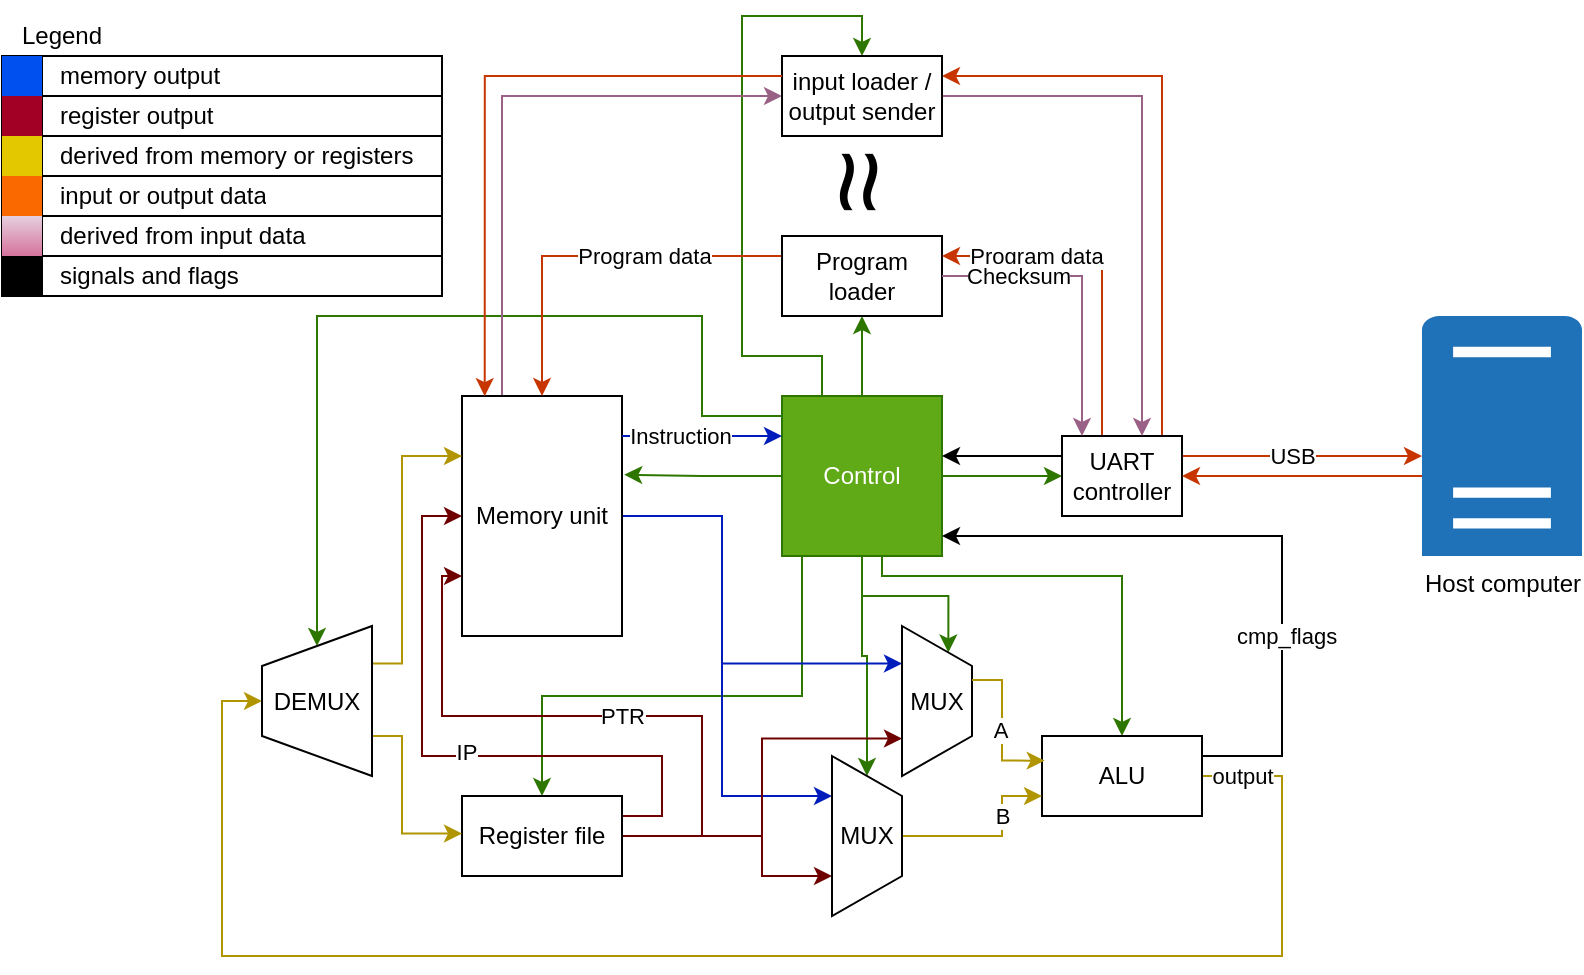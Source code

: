 <mxfile version="24.4.8" type="device">
  <diagram name="Page-1" id="42x8ov932dtWSJglkmKP">
    <mxGraphModel dx="819" dy="500" grid="1" gridSize="10" guides="1" tooltips="1" connect="1" arrows="1" fold="1" page="1" pageScale="1" pageWidth="880" pageHeight="550" math="0" shadow="0">
      <root>
        <mxCell id="0" />
        <mxCell id="1" parent="0" />
        <mxCell id="H6I0ig-7ZVT1m8vJ8FEU-16" style="edgeStyle=orthogonalEdgeStyle;rounded=0;orthogonalLoop=1;jettySize=auto;html=1;entryX=0.5;entryY=1;entryDx=0;entryDy=0;fillColor=#60a917;strokeColor=#2D7600;" parent="1" source="H6I0ig-7ZVT1m8vJ8FEU-1" target="H6I0ig-7ZVT1m8vJ8FEU-4" edge="1">
          <mxGeometry relative="1" as="geometry" />
        </mxCell>
        <mxCell id="H6I0ig-7ZVT1m8vJ8FEU-18" style="edgeStyle=orthogonalEdgeStyle;rounded=0;orthogonalLoop=1;jettySize=auto;html=1;entryX=0;entryY=0.5;entryDx=0;entryDy=0;fillColor=#60a917;strokeColor=#2D7600;" parent="1" source="H6I0ig-7ZVT1m8vJ8FEU-1" target="H6I0ig-7ZVT1m8vJ8FEU-5" edge="1">
          <mxGeometry relative="1" as="geometry">
            <Array as="points" />
          </mxGeometry>
        </mxCell>
        <mxCell id="H6I0ig-7ZVT1m8vJ8FEU-36" style="edgeStyle=orthogonalEdgeStyle;rounded=0;orthogonalLoop=1;jettySize=auto;html=1;entryX=0.5;entryY=0;entryDx=0;entryDy=0;fillColor=#60a917;strokeColor=#2D7600;" parent="1" source="H6I0ig-7ZVT1m8vJ8FEU-1" target="H6I0ig-7ZVT1m8vJ8FEU-2" edge="1">
          <mxGeometry relative="1" as="geometry">
            <Array as="points">
              <mxPoint x="450" y="290" />
              <mxPoint x="570" y="290" />
            </Array>
          </mxGeometry>
        </mxCell>
        <mxCell id="H6I0ig-7ZVT1m8vJ8FEU-43" style="edgeStyle=orthogonalEdgeStyle;rounded=0;orthogonalLoop=1;jettySize=auto;html=1;entryX=0;entryY=0.25;entryDx=0;entryDy=0;fillColor=#60a917;strokeColor=#2D7600;" parent="1" source="H6I0ig-7ZVT1m8vJ8FEU-1" target="H6I0ig-7ZVT1m8vJ8FEU-39" edge="1">
          <mxGeometry relative="1" as="geometry" />
        </mxCell>
        <mxCell id="H6I0ig-7ZVT1m8vJ8FEU-44" style="edgeStyle=orthogonalEdgeStyle;rounded=0;orthogonalLoop=1;jettySize=auto;html=1;entryX=0;entryY=0.5;entryDx=0;entryDy=0;fillColor=#60a917;strokeColor=#2D7600;" parent="1" source="H6I0ig-7ZVT1m8vJ8FEU-1" target="H6I0ig-7ZVT1m8vJ8FEU-40" edge="1">
          <mxGeometry relative="1" as="geometry" />
        </mxCell>
        <mxCell id="H6I0ig-7ZVT1m8vJ8FEU-60" style="edgeStyle=orthogonalEdgeStyle;rounded=0;orthogonalLoop=1;jettySize=auto;html=1;entryX=1;entryY=0.5;entryDx=0;entryDy=0;fillColor=#60a917;strokeColor=#2D7600;" parent="1" source="H6I0ig-7ZVT1m8vJ8FEU-1" target="H6I0ig-7ZVT1m8vJ8FEU-51" edge="1">
          <mxGeometry relative="1" as="geometry">
            <Array as="points">
              <mxPoint x="360" y="210" />
              <mxPoint x="360" y="160" />
              <mxPoint x="168" y="160" />
            </Array>
          </mxGeometry>
        </mxCell>
        <mxCell id="H6I0ig-7ZVT1m8vJ8FEU-72" style="edgeStyle=orthogonalEdgeStyle;rounded=0;orthogonalLoop=1;jettySize=auto;html=1;exitX=0;exitY=1;exitDx=0;exitDy=0;entryX=0.5;entryY=0;entryDx=0;entryDy=0;fillColor=#60a917;strokeColor=#2D7600;" parent="1" source="H6I0ig-7ZVT1m8vJ8FEU-1" target="H6I0ig-7ZVT1m8vJ8FEU-20" edge="1">
          <mxGeometry relative="1" as="geometry">
            <Array as="points">
              <mxPoint x="410" y="280" />
              <mxPoint x="410" y="350" />
              <mxPoint x="280" y="350" />
            </Array>
          </mxGeometry>
        </mxCell>
        <mxCell id="ay5UGhxHJvTwpJEVyd28-16" style="edgeStyle=orthogonalEdgeStyle;rounded=0;orthogonalLoop=1;jettySize=auto;html=1;exitX=0;exitY=0;exitDx=0;exitDy=0;entryX=0.5;entryY=0;entryDx=0;entryDy=0;fillColor=#60a917;strokeColor=#2D7600;" edge="1" parent="1" source="H6I0ig-7ZVT1m8vJ8FEU-1" target="ay5UGhxHJvTwpJEVyd28-1">
          <mxGeometry relative="1" as="geometry">
            <Array as="points">
              <mxPoint x="420" y="200" />
              <mxPoint x="420" y="180" />
              <mxPoint x="380" y="180" />
              <mxPoint x="380" y="10" />
              <mxPoint x="440" y="10" />
            </Array>
          </mxGeometry>
        </mxCell>
        <mxCell id="H6I0ig-7ZVT1m8vJ8FEU-1" value="Control" style="whiteSpace=wrap;html=1;aspect=fixed;fillColor=#60a917;fontColor=#ffffff;strokeColor=#2D7600;" parent="1" vertex="1">
          <mxGeometry x="400" y="200" width="80" height="80" as="geometry" />
        </mxCell>
        <mxCell id="H6I0ig-7ZVT1m8vJ8FEU-57" style="edgeStyle=orthogonalEdgeStyle;rounded=0;orthogonalLoop=1;jettySize=auto;html=1;entryX=0.5;entryY=0;entryDx=0;entryDy=0;fillColor=#e3c800;strokeColor=#B09500;" parent="1" source="H6I0ig-7ZVT1m8vJ8FEU-2" target="H6I0ig-7ZVT1m8vJ8FEU-51" edge="1">
          <mxGeometry relative="1" as="geometry">
            <Array as="points">
              <mxPoint x="650" y="390" />
              <mxPoint x="650" y="480" />
              <mxPoint x="120" y="480" />
              <mxPoint x="120" y="353" />
            </Array>
          </mxGeometry>
        </mxCell>
        <mxCell id="H6I0ig-7ZVT1m8vJ8FEU-69" value="output" style="edgeLabel;html=1;align=center;verticalAlign=middle;resizable=0;points=[];" parent="H6I0ig-7ZVT1m8vJ8FEU-57" vertex="1" connectable="0">
          <mxGeometry x="-0.956" y="-1" relative="1" as="geometry">
            <mxPoint x="2" y="-1" as="offset" />
          </mxGeometry>
        </mxCell>
        <mxCell id="H6I0ig-7ZVT1m8vJ8FEU-110" style="edgeStyle=orthogonalEdgeStyle;rounded=0;orthogonalLoop=1;jettySize=auto;html=1;exitX=1;exitY=0.25;exitDx=0;exitDy=0;" parent="1" source="H6I0ig-7ZVT1m8vJ8FEU-2" edge="1">
          <mxGeometry relative="1" as="geometry">
            <mxPoint x="480" y="270" as="targetPoint" />
            <Array as="points">
              <mxPoint x="650" y="380" />
              <mxPoint x="650" y="270" />
            </Array>
          </mxGeometry>
        </mxCell>
        <mxCell id="H6I0ig-7ZVT1m8vJ8FEU-111" value="cmp_flags" style="edgeLabel;html=1;align=center;verticalAlign=middle;resizable=0;points=[];" parent="H6I0ig-7ZVT1m8vJ8FEU-110" vertex="1" connectable="0">
          <mxGeometry x="-0.464" y="-2" relative="1" as="geometry">
            <mxPoint y="-14" as="offset" />
          </mxGeometry>
        </mxCell>
        <mxCell id="H6I0ig-7ZVT1m8vJ8FEU-2" value="ALU" style="rounded=0;whiteSpace=wrap;html=1;" parent="1" vertex="1">
          <mxGeometry x="530" y="370" width="80" height="40" as="geometry" />
        </mxCell>
        <mxCell id="H6I0ig-7ZVT1m8vJ8FEU-46" style="edgeStyle=orthogonalEdgeStyle;rounded=0;orthogonalLoop=1;jettySize=auto;html=1;entryX=0.25;entryY=1;entryDx=0;entryDy=0;fillColor=#0050ef;strokeColor=#001DBC;" parent="1" source="H6I0ig-7ZVT1m8vJ8FEU-3" target="H6I0ig-7ZVT1m8vJ8FEU-40" edge="1">
          <mxGeometry relative="1" as="geometry">
            <Array as="points">
              <mxPoint x="370" y="260" />
              <mxPoint x="370" y="400" />
            </Array>
          </mxGeometry>
        </mxCell>
        <mxCell id="H6I0ig-7ZVT1m8vJ8FEU-47" style="edgeStyle=orthogonalEdgeStyle;rounded=0;orthogonalLoop=1;jettySize=auto;html=1;entryX=0.25;entryY=1;entryDx=0;entryDy=0;fillColor=#0050ef;strokeColor=#001DBC;" parent="1" source="H6I0ig-7ZVT1m8vJ8FEU-3" target="H6I0ig-7ZVT1m8vJ8FEU-39" edge="1">
          <mxGeometry relative="1" as="geometry">
            <Array as="points">
              <mxPoint x="370" y="260" />
              <mxPoint x="370" y="334" />
            </Array>
          </mxGeometry>
        </mxCell>
        <mxCell id="ay5UGhxHJvTwpJEVyd28-15" style="edgeStyle=orthogonalEdgeStyle;rounded=0;orthogonalLoop=1;jettySize=auto;html=1;exitX=0.25;exitY=0;exitDx=0;exitDy=0;entryX=0;entryY=0.5;entryDx=0;entryDy=0;fillColor=#e6d0de;gradientColor=#d5739d;strokeColor=#996185;" edge="1" parent="1" source="H6I0ig-7ZVT1m8vJ8FEU-3" target="ay5UGhxHJvTwpJEVyd28-1">
          <mxGeometry relative="1" as="geometry" />
        </mxCell>
        <mxCell id="H6I0ig-7ZVT1m8vJ8FEU-3" value="Memory unit" style="rounded=0;whiteSpace=wrap;html=1;" parent="1" vertex="1">
          <mxGeometry x="240" y="200" width="80" height="120" as="geometry" />
        </mxCell>
        <mxCell id="H6I0ig-7ZVT1m8vJ8FEU-10" style="edgeStyle=orthogonalEdgeStyle;rounded=0;orthogonalLoop=1;jettySize=auto;html=1;entryX=0.5;entryY=0;entryDx=0;entryDy=0;fillColor=#fa6800;strokeColor=#C73500;" parent="1" source="H6I0ig-7ZVT1m8vJ8FEU-4" target="H6I0ig-7ZVT1m8vJ8FEU-3" edge="1">
          <mxGeometry relative="1" as="geometry">
            <Array as="points">
              <mxPoint x="280" y="130" />
            </Array>
          </mxGeometry>
        </mxCell>
        <mxCell id="H6I0ig-7ZVT1m8vJ8FEU-21" value="Program data" style="edgeLabel;html=1;align=center;verticalAlign=middle;resizable=0;points=[];" parent="H6I0ig-7ZVT1m8vJ8FEU-10" vertex="1" connectable="0">
          <mxGeometry x="-0.499" relative="1" as="geometry">
            <mxPoint x="-22" as="offset" />
          </mxGeometry>
        </mxCell>
        <mxCell id="H6I0ig-7ZVT1m8vJ8FEU-4" value="Program loader" style="rounded=0;whiteSpace=wrap;html=1;" parent="1" vertex="1">
          <mxGeometry x="400" y="120" width="80" height="40" as="geometry" />
        </mxCell>
        <mxCell id="H6I0ig-7ZVT1m8vJ8FEU-8" style="edgeStyle=orthogonalEdgeStyle;rounded=0;orthogonalLoop=1;jettySize=auto;html=1;entryX=1;entryY=0.25;entryDx=0;entryDy=0;fillColor=#fa6800;strokeColor=#C73500;" parent="1" source="H6I0ig-7ZVT1m8vJ8FEU-5" target="H6I0ig-7ZVT1m8vJ8FEU-4" edge="1">
          <mxGeometry relative="1" as="geometry">
            <Array as="points">
              <mxPoint x="560" y="130" />
            </Array>
          </mxGeometry>
        </mxCell>
        <mxCell id="H6I0ig-7ZVT1m8vJ8FEU-12" value="Program data" style="edgeLabel;html=1;align=center;verticalAlign=middle;resizable=0;points=[];" parent="H6I0ig-7ZVT1m8vJ8FEU-8" vertex="1" connectable="0">
          <mxGeometry x="0.455" y="-2" relative="1" as="geometry">
            <mxPoint y="2" as="offset" />
          </mxGeometry>
        </mxCell>
        <mxCell id="H6I0ig-7ZVT1m8vJ8FEU-19" style="edgeStyle=orthogonalEdgeStyle;rounded=0;orthogonalLoop=1;jettySize=auto;html=1;fixDash=0;metaEdit=0;comic=0;enumerate=0;orthogonal=1;ignoreEdge=0;" parent="1" source="H6I0ig-7ZVT1m8vJ8FEU-5" edge="1">
          <mxGeometry relative="1" as="geometry">
            <mxPoint x="480" y="230" as="targetPoint" />
            <Array as="points">
              <mxPoint x="480" y="230" />
            </Array>
          </mxGeometry>
        </mxCell>
        <mxCell id="H6I0ig-7ZVT1m8vJ8FEU-22" style="edgeStyle=orthogonalEdgeStyle;rounded=0;orthogonalLoop=1;jettySize=auto;html=1;fillColor=#fa6800;strokeColor=#C73500;" parent="1" edge="1">
          <mxGeometry relative="1" as="geometry">
            <mxPoint x="720" y="230" as="targetPoint" />
            <mxPoint x="600" y="230" as="sourcePoint" />
          </mxGeometry>
        </mxCell>
        <mxCell id="H6I0ig-7ZVT1m8vJ8FEU-27" value="USB" style="edgeLabel;html=1;align=center;verticalAlign=middle;resizable=0;points=[];" parent="H6I0ig-7ZVT1m8vJ8FEU-22" vertex="1" connectable="0">
          <mxGeometry x="-0.235" relative="1" as="geometry">
            <mxPoint x="9" as="offset" />
          </mxGeometry>
        </mxCell>
        <mxCell id="ay5UGhxHJvTwpJEVyd28-13" style="edgeStyle=orthogonalEdgeStyle;rounded=0;orthogonalLoop=1;jettySize=auto;html=1;exitX=0.75;exitY=0;exitDx=0;exitDy=0;entryX=1;entryY=0.25;entryDx=0;entryDy=0;fillColor=#fa6800;strokeColor=#C73500;" edge="1" parent="1" source="H6I0ig-7ZVT1m8vJ8FEU-5" target="ay5UGhxHJvTwpJEVyd28-1">
          <mxGeometry relative="1" as="geometry">
            <Array as="points">
              <mxPoint x="590" y="220" />
              <mxPoint x="590" y="40" />
            </Array>
          </mxGeometry>
        </mxCell>
        <mxCell id="H6I0ig-7ZVT1m8vJ8FEU-5" value="UART controller" style="rounded=0;whiteSpace=wrap;html=1;" parent="1" vertex="1">
          <mxGeometry x="540" y="220" width="60" height="40" as="geometry" />
        </mxCell>
        <mxCell id="H6I0ig-7ZVT1m8vJ8FEU-6" style="edgeStyle=orthogonalEdgeStyle;rounded=0;orthogonalLoop=1;jettySize=auto;html=1;fillColor=#e6d0de;strokeColor=#996185;gradientColor=#d5739d;" parent="1" source="H6I0ig-7ZVT1m8vJ8FEU-4" edge="1">
          <mxGeometry relative="1" as="geometry">
            <mxPoint x="550" y="220" as="targetPoint" />
            <Array as="points">
              <mxPoint x="550" y="140" />
              <mxPoint x="550" y="220" />
            </Array>
          </mxGeometry>
        </mxCell>
        <mxCell id="H6I0ig-7ZVT1m8vJ8FEU-11" value="Checksum" style="edgeLabel;html=1;align=center;verticalAlign=middle;resizable=0;points=[];" parent="H6I0ig-7ZVT1m8vJ8FEU-6" vertex="1" connectable="0">
          <mxGeometry x="-0.561" relative="1" as="geometry">
            <mxPoint x="5" as="offset" />
          </mxGeometry>
        </mxCell>
        <mxCell id="H6I0ig-7ZVT1m8vJ8FEU-45" style="edgeStyle=orthogonalEdgeStyle;rounded=0;orthogonalLoop=1;jettySize=auto;html=1;entryX=0.75;entryY=1;entryDx=0;entryDy=0;fillColor=#a20025;strokeColor=#6F0000;" parent="1" source="H6I0ig-7ZVT1m8vJ8FEU-20" target="H6I0ig-7ZVT1m8vJ8FEU-40" edge="1">
          <mxGeometry relative="1" as="geometry">
            <Array as="points">
              <mxPoint x="390" y="420" />
              <mxPoint x="390" y="440" />
            </Array>
          </mxGeometry>
        </mxCell>
        <mxCell id="H6I0ig-7ZVT1m8vJ8FEU-49" style="edgeStyle=orthogonalEdgeStyle;rounded=0;orthogonalLoop=1;jettySize=auto;html=1;entryX=0.75;entryY=1;entryDx=0;entryDy=0;fillColor=#a20025;strokeColor=#6F0000;" parent="1" source="H6I0ig-7ZVT1m8vJ8FEU-20" target="H6I0ig-7ZVT1m8vJ8FEU-39" edge="1">
          <mxGeometry relative="1" as="geometry" />
        </mxCell>
        <mxCell id="H6I0ig-7ZVT1m8vJ8FEU-153" style="edgeStyle=orthogonalEdgeStyle;rounded=0;orthogonalLoop=1;jettySize=auto;html=1;exitX=1;exitY=0.25;exitDx=0;exitDy=0;entryX=0;entryY=0.5;entryDx=0;entryDy=0;fillColor=#a20025;strokeColor=#6F0000;" parent="1" source="H6I0ig-7ZVT1m8vJ8FEU-20" target="H6I0ig-7ZVT1m8vJ8FEU-3" edge="1">
          <mxGeometry relative="1" as="geometry">
            <Array as="points">
              <mxPoint x="340" y="410" />
              <mxPoint x="340" y="380" />
              <mxPoint x="220" y="380" />
              <mxPoint x="220" y="260" />
            </Array>
          </mxGeometry>
        </mxCell>
        <mxCell id="H6I0ig-7ZVT1m8vJ8FEU-154" value="IP" style="edgeLabel;html=1;align=center;verticalAlign=middle;resizable=0;points=[];" parent="H6I0ig-7ZVT1m8vJ8FEU-153" vertex="1" connectable="0">
          <mxGeometry x="0.113" y="1" relative="1" as="geometry">
            <mxPoint x="23" as="offset" />
          </mxGeometry>
        </mxCell>
        <mxCell id="ay5UGhxHJvTwpJEVyd28-20" style="edgeStyle=orthogonalEdgeStyle;rounded=0;orthogonalLoop=1;jettySize=auto;html=1;entryX=0;entryY=0.75;entryDx=0;entryDy=0;fillColor=#a20025;strokeColor=#6F0000;" edge="1" parent="1" source="H6I0ig-7ZVT1m8vJ8FEU-20" target="H6I0ig-7ZVT1m8vJ8FEU-3">
          <mxGeometry relative="1" as="geometry">
            <Array as="points">
              <mxPoint x="360" y="420" />
              <mxPoint x="360" y="360" />
              <mxPoint x="230" y="360" />
              <mxPoint x="230" y="290" />
            </Array>
          </mxGeometry>
        </mxCell>
        <mxCell id="ay5UGhxHJvTwpJEVyd28-21" value="PTR" style="edgeLabel;html=1;align=center;verticalAlign=middle;resizable=0;points=[];" vertex="1" connectable="0" parent="ay5UGhxHJvTwpJEVyd28-20">
          <mxGeometry x="-0.173" relative="1" as="geometry">
            <mxPoint x="-12" as="offset" />
          </mxGeometry>
        </mxCell>
        <mxCell id="H6I0ig-7ZVT1m8vJ8FEU-20" value="Register file" style="rounded=0;whiteSpace=wrap;html=1;" parent="1" vertex="1">
          <mxGeometry x="240" y="400" width="80" height="40" as="geometry" />
        </mxCell>
        <mxCell id="H6I0ig-7ZVT1m8vJ8FEU-30" style="edgeStyle=orthogonalEdgeStyle;rounded=0;orthogonalLoop=1;jettySize=auto;html=1;entryX=1;entryY=0.5;entryDx=0;entryDy=0;fillColor=#fa6800;strokeColor=#C73500;" parent="1" source="H6I0ig-7ZVT1m8vJ8FEU-26" target="H6I0ig-7ZVT1m8vJ8FEU-5" edge="1">
          <mxGeometry relative="1" as="geometry">
            <Array as="points">
              <mxPoint x="660" y="240" />
              <mxPoint x="660" y="240" />
            </Array>
          </mxGeometry>
        </mxCell>
        <mxCell id="H6I0ig-7ZVT1m8vJ8FEU-26" value="Host computer" style="sketch=0;pointerEvents=1;shadow=0;dashed=0;html=1;strokeColor=none;labelPosition=center;verticalLabelPosition=bottom;verticalAlign=top;outlineConnect=0;align=center;shape=mxgraph.office.servers.physical_host;fillColor=#2072B8;" parent="1" vertex="1">
          <mxGeometry x="720" y="160" width="80" height="120" as="geometry" />
        </mxCell>
        <mxCell id="H6I0ig-7ZVT1m8vJ8FEU-39" value="MUX" style="shape=trapezoid;perimeter=trapezoidPerimeter;whiteSpace=wrap;html=1;fixedSize=1;rotation=0;direction=south;" parent="1" vertex="1">
          <mxGeometry x="460" y="315" width="35" height="75" as="geometry" />
        </mxCell>
        <mxCell id="H6I0ig-7ZVT1m8vJ8FEU-41" style="edgeStyle=orthogonalEdgeStyle;rounded=0;orthogonalLoop=1;jettySize=auto;html=1;entryX=0;entryY=0.75;entryDx=0;entryDy=0;fillColor=#e3c800;strokeColor=#B09500;" parent="1" source="H6I0ig-7ZVT1m8vJ8FEU-40" target="H6I0ig-7ZVT1m8vJ8FEU-2" edge="1">
          <mxGeometry relative="1" as="geometry">
            <Array as="points">
              <mxPoint x="510" y="420" />
              <mxPoint x="510" y="400" />
            </Array>
          </mxGeometry>
        </mxCell>
        <mxCell id="H6I0ig-7ZVT1m8vJ8FEU-71" value="B" style="edgeLabel;html=1;align=center;verticalAlign=middle;resizable=0;points=[];" parent="H6I0ig-7ZVT1m8vJ8FEU-41" vertex="1" connectable="0">
          <mxGeometry x="-0.018" relative="1" as="geometry">
            <mxPoint x="6" y="-10" as="offset" />
          </mxGeometry>
        </mxCell>
        <mxCell id="H6I0ig-7ZVT1m8vJ8FEU-40" value="MUX" style="shape=trapezoid;perimeter=trapezoidPerimeter;whiteSpace=wrap;html=1;fixedSize=1;rotation=0;direction=south;" parent="1" vertex="1">
          <mxGeometry x="425" y="380" width="35" height="80" as="geometry" />
        </mxCell>
        <mxCell id="H6I0ig-7ZVT1m8vJ8FEU-42" style="edgeStyle=orthogonalEdgeStyle;rounded=0;orthogonalLoop=1;jettySize=auto;html=1;entryX=0.017;entryY=0.308;entryDx=0;entryDy=0;entryPerimeter=0;fillColor=#e3c800;strokeColor=#B09500;" parent="1" source="H6I0ig-7ZVT1m8vJ8FEU-39" target="H6I0ig-7ZVT1m8vJ8FEU-2" edge="1">
          <mxGeometry relative="1" as="geometry">
            <Array as="points">
              <mxPoint x="510" y="342" />
              <mxPoint x="510" y="382" />
            </Array>
          </mxGeometry>
        </mxCell>
        <mxCell id="H6I0ig-7ZVT1m8vJ8FEU-70" value="A" style="edgeLabel;html=1;align=center;verticalAlign=middle;resizable=0;points=[];" parent="H6I0ig-7ZVT1m8vJ8FEU-42" vertex="1" connectable="0">
          <mxGeometry x="0.038" y="-1" relative="1" as="geometry">
            <mxPoint as="offset" />
          </mxGeometry>
        </mxCell>
        <mxCell id="H6I0ig-7ZVT1m8vJ8FEU-53" style="edgeStyle=orthogonalEdgeStyle;rounded=0;orthogonalLoop=1;jettySize=auto;html=1;exitX=0.25;exitY=1;exitDx=0;exitDy=0;entryX=0;entryY=0.5;entryDx=0;entryDy=0;fillColor=#e3c800;strokeColor=#B09500;" parent="1" edge="1">
          <mxGeometry relative="1" as="geometry">
            <mxPoint x="195" y="370" as="sourcePoint" />
            <mxPoint x="240" y="418.75" as="targetPoint" />
            <Array as="points">
              <mxPoint x="210" y="370" />
              <mxPoint x="210" y="419" />
            </Array>
          </mxGeometry>
        </mxCell>
        <mxCell id="H6I0ig-7ZVT1m8vJ8FEU-55" style="edgeStyle=orthogonalEdgeStyle;rounded=0;orthogonalLoop=1;jettySize=auto;html=1;exitX=0.75;exitY=1;exitDx=0;exitDy=0;entryX=0;entryY=0.25;entryDx=0;entryDy=0;fillColor=#e3c800;strokeColor=#B09500;" parent="1" source="H6I0ig-7ZVT1m8vJ8FEU-51" target="H6I0ig-7ZVT1m8vJ8FEU-3" edge="1">
          <mxGeometry relative="1" as="geometry">
            <Array as="points">
              <mxPoint x="210" y="334" />
              <mxPoint x="210" y="230" />
            </Array>
          </mxGeometry>
        </mxCell>
        <mxCell id="H6I0ig-7ZVT1m8vJ8FEU-51" value="DEMUX" style="shape=trapezoid;perimeter=trapezoidPerimeter;whiteSpace=wrap;html=1;fixedSize=1;rotation=0;direction=north;" parent="1" vertex="1">
          <mxGeometry x="140" y="315" width="55" height="75" as="geometry" />
        </mxCell>
        <mxCell id="H6I0ig-7ZVT1m8vJ8FEU-56" style="edgeStyle=orthogonalEdgeStyle;rounded=0;orthogonalLoop=1;jettySize=auto;html=1;entryX=1.014;entryY=0.328;entryDx=0;entryDy=0;entryPerimeter=0;fillColor=#60a917;strokeColor=#2D7600;" parent="1" source="H6I0ig-7ZVT1m8vJ8FEU-1" target="H6I0ig-7ZVT1m8vJ8FEU-3" edge="1">
          <mxGeometry relative="1" as="geometry" />
        </mxCell>
        <mxCell id="H6I0ig-7ZVT1m8vJ8FEU-64" style="edgeStyle=orthogonalEdgeStyle;rounded=0;orthogonalLoop=1;jettySize=auto;html=1;entryX=0;entryY=0.25;entryDx=0;entryDy=0;fillColor=#0050ef;strokeColor=#001DBC;" parent="1" source="H6I0ig-7ZVT1m8vJ8FEU-3" target="H6I0ig-7ZVT1m8vJ8FEU-1" edge="1">
          <mxGeometry relative="1" as="geometry">
            <Array as="points">
              <mxPoint x="340" y="220" />
              <mxPoint x="340" y="220" />
            </Array>
          </mxGeometry>
        </mxCell>
        <mxCell id="H6I0ig-7ZVT1m8vJ8FEU-65" value="Instruction" style="edgeLabel;html=1;align=center;verticalAlign=middle;resizable=0;points=[];" parent="H6I0ig-7ZVT1m8vJ8FEU-64" vertex="1" connectable="0">
          <mxGeometry x="-0.134" y="1" relative="1" as="geometry">
            <mxPoint x="-6" y="1" as="offset" />
          </mxGeometry>
        </mxCell>
        <mxCell id="H6I0ig-7ZVT1m8vJ8FEU-114" value="Legend" style="text;html=1;align=center;verticalAlign=middle;whiteSpace=wrap;rounded=0;" parent="1" vertex="1">
          <mxGeometry x="10" y="10" width="60" height="20" as="geometry" />
        </mxCell>
        <mxCell id="H6I0ig-7ZVT1m8vJ8FEU-127" value="" style="shape=table;startSize=0;container=1;collapsible=0;childLayout=tableLayout;align=left;" parent="1" vertex="1">
          <mxGeometry x="10" y="30" width="220" height="120" as="geometry" />
        </mxCell>
        <mxCell id="H6I0ig-7ZVT1m8vJ8FEU-128" value="" style="shape=tableRow;horizontal=0;startSize=0;swimlaneHead=0;swimlaneBody=0;strokeColor=inherit;top=0;left=0;bottom=0;right=0;collapsible=0;dropTarget=0;fillColor=none;points=[[0,0.5],[1,0.5]];portConstraint=eastwest;" parent="H6I0ig-7ZVT1m8vJ8FEU-127" vertex="1">
          <mxGeometry width="220" height="20" as="geometry" />
        </mxCell>
        <mxCell id="H6I0ig-7ZVT1m8vJ8FEU-129" value="" style="shape=partialRectangle;html=1;whiteSpace=wrap;connectable=0;strokeColor=#001DBC;overflow=hidden;fillColor=#0050ef;top=0;left=0;bottom=0;right=0;pointerEvents=1;fontColor=#ffffff;" parent="H6I0ig-7ZVT1m8vJ8FEU-128" vertex="1">
          <mxGeometry width="20" height="20" as="geometry">
            <mxRectangle width="20" height="20" as="alternateBounds" />
          </mxGeometry>
        </mxCell>
        <mxCell id="H6I0ig-7ZVT1m8vJ8FEU-130" value="&lt;span style=&quot;&quot;&gt;memory output&lt;/span&gt;" style="shape=partialRectangle;html=1;whiteSpace=wrap;connectable=0;strokeColor=inherit;overflow=hidden;fillColor=none;top=0;left=0;bottom=0;right=0;pointerEvents=1;align=left;spacingLeft=7;" parent="H6I0ig-7ZVT1m8vJ8FEU-128" vertex="1">
          <mxGeometry x="20" width="200" height="20" as="geometry">
            <mxRectangle width="200" height="20" as="alternateBounds" />
          </mxGeometry>
        </mxCell>
        <mxCell id="H6I0ig-7ZVT1m8vJ8FEU-131" value="" style="shape=tableRow;horizontal=0;startSize=0;swimlaneHead=0;swimlaneBody=0;strokeColor=inherit;top=0;left=0;bottom=0;right=0;collapsible=0;dropTarget=0;fillColor=none;points=[[0,0.5],[1,0.5]];portConstraint=eastwest;" parent="H6I0ig-7ZVT1m8vJ8FEU-127" vertex="1">
          <mxGeometry y="20" width="220" height="20" as="geometry" />
        </mxCell>
        <mxCell id="H6I0ig-7ZVT1m8vJ8FEU-132" value="" style="shape=partialRectangle;html=1;whiteSpace=wrap;connectable=0;strokeColor=#6F0000;overflow=hidden;fillColor=#a20025;top=0;left=0;bottom=0;right=0;pointerEvents=1;fontColor=#ffffff;" parent="H6I0ig-7ZVT1m8vJ8FEU-131" vertex="1">
          <mxGeometry width="20" height="20" as="geometry">
            <mxRectangle width="20" height="20" as="alternateBounds" />
          </mxGeometry>
        </mxCell>
        <mxCell id="H6I0ig-7ZVT1m8vJ8FEU-133" value="&lt;span style=&quot;&quot;&gt;register output&lt;/span&gt;" style="shape=partialRectangle;html=1;whiteSpace=wrap;connectable=0;strokeColor=inherit;overflow=hidden;fillColor=none;top=0;left=0;bottom=0;right=0;pointerEvents=1;align=left;spacingLeft=7;" parent="H6I0ig-7ZVT1m8vJ8FEU-131" vertex="1">
          <mxGeometry x="20" width="200" height="20" as="geometry">
            <mxRectangle width="200" height="20" as="alternateBounds" />
          </mxGeometry>
        </mxCell>
        <mxCell id="H6I0ig-7ZVT1m8vJ8FEU-134" value="" style="shape=tableRow;horizontal=0;startSize=0;swimlaneHead=0;swimlaneBody=0;strokeColor=inherit;top=0;left=0;bottom=0;right=0;collapsible=0;dropTarget=0;fillColor=none;points=[[0,0.5],[1,0.5]];portConstraint=eastwest;" parent="H6I0ig-7ZVT1m8vJ8FEU-127" vertex="1">
          <mxGeometry y="40" width="220" height="20" as="geometry" />
        </mxCell>
        <mxCell id="H6I0ig-7ZVT1m8vJ8FEU-135" value="" style="shape=partialRectangle;html=1;whiteSpace=wrap;connectable=0;strokeColor=#B09500;overflow=hidden;fillColor=#e3c800;top=0;left=0;bottom=0;right=0;pointerEvents=1;fontColor=#000000;" parent="H6I0ig-7ZVT1m8vJ8FEU-134" vertex="1">
          <mxGeometry width="20" height="20" as="geometry">
            <mxRectangle width="20" height="20" as="alternateBounds" />
          </mxGeometry>
        </mxCell>
        <mxCell id="H6I0ig-7ZVT1m8vJ8FEU-136" value="&lt;span style=&quot;&quot;&gt;derived from memory or registers&lt;/span&gt;" style="shape=partialRectangle;html=1;whiteSpace=wrap;connectable=0;strokeColor=inherit;overflow=hidden;fillColor=none;top=0;left=0;bottom=0;right=0;pointerEvents=1;align=left;spacingLeft=7;" parent="H6I0ig-7ZVT1m8vJ8FEU-134" vertex="1">
          <mxGeometry x="20" width="200" height="20" as="geometry">
            <mxRectangle width="200" height="20" as="alternateBounds" />
          </mxGeometry>
        </mxCell>
        <mxCell id="H6I0ig-7ZVT1m8vJ8FEU-137" value="" style="shape=tableRow;horizontal=0;startSize=0;swimlaneHead=0;swimlaneBody=0;strokeColor=inherit;top=0;left=0;bottom=0;right=0;collapsible=0;dropTarget=0;fillColor=none;points=[[0,0.5],[1,0.5]];portConstraint=eastwest;" parent="H6I0ig-7ZVT1m8vJ8FEU-127" vertex="1">
          <mxGeometry y="60" width="220" height="20" as="geometry" />
        </mxCell>
        <mxCell id="H6I0ig-7ZVT1m8vJ8FEU-138" value="" style="shape=partialRectangle;html=1;whiteSpace=wrap;connectable=0;strokeColor=#C73500;overflow=hidden;fillColor=#fa6800;top=0;left=0;bottom=0;right=0;pointerEvents=1;fontColor=#000000;" parent="H6I0ig-7ZVT1m8vJ8FEU-137" vertex="1">
          <mxGeometry width="20" height="20" as="geometry">
            <mxRectangle width="20" height="20" as="alternateBounds" />
          </mxGeometry>
        </mxCell>
        <mxCell id="H6I0ig-7ZVT1m8vJ8FEU-139" value="&lt;div style=&quot;line-height: 14.4px;&quot;&gt;input or output data&lt;/div&gt;&lt;div&gt;&lt;br&gt;&lt;/div&gt;" style="shape=partialRectangle;html=1;whiteSpace=wrap;connectable=0;strokeColor=inherit;overflow=hidden;fillColor=none;top=0;left=0;bottom=0;right=0;pointerEvents=1;align=left;spacingLeft=7;" parent="H6I0ig-7ZVT1m8vJ8FEU-137" vertex="1">
          <mxGeometry x="20" width="200" height="20" as="geometry">
            <mxRectangle width="200" height="20" as="alternateBounds" />
          </mxGeometry>
        </mxCell>
        <mxCell id="H6I0ig-7ZVT1m8vJ8FEU-140" value="" style="shape=tableRow;horizontal=0;startSize=0;swimlaneHead=0;swimlaneBody=0;strokeColor=inherit;top=0;left=0;bottom=0;right=0;collapsible=0;dropTarget=0;fillColor=none;points=[[0,0.5],[1,0.5]];portConstraint=eastwest;strokeWidth=1;" parent="H6I0ig-7ZVT1m8vJ8FEU-127" vertex="1">
          <mxGeometry y="80" width="220" height="20" as="geometry" />
        </mxCell>
        <mxCell id="H6I0ig-7ZVT1m8vJ8FEU-141" value="" style="shape=partialRectangle;html=1;whiteSpace=wrap;connectable=0;strokeColor=#996185;overflow=hidden;fillColor=#e6d0de;top=0;left=0;bottom=0;right=0;pointerEvents=1;gradientColor=#d5739d;" parent="H6I0ig-7ZVT1m8vJ8FEU-140" vertex="1">
          <mxGeometry width="20" height="20" as="geometry">
            <mxRectangle width="20" height="20" as="alternateBounds" />
          </mxGeometry>
        </mxCell>
        <mxCell id="H6I0ig-7ZVT1m8vJ8FEU-142" value="&lt;span style=&quot;&quot;&gt;derived from input data&lt;/span&gt;" style="shape=partialRectangle;html=1;whiteSpace=wrap;connectable=0;strokeColor=inherit;overflow=hidden;fillColor=none;top=0;left=0;bottom=0;right=0;pointerEvents=1;align=left;spacingLeft=7;" parent="H6I0ig-7ZVT1m8vJ8FEU-140" vertex="1">
          <mxGeometry x="20" width="200" height="20" as="geometry">
            <mxRectangle width="200" height="20" as="alternateBounds" />
          </mxGeometry>
        </mxCell>
        <mxCell id="H6I0ig-7ZVT1m8vJ8FEU-143" value="" style="shape=tableRow;horizontal=0;startSize=0;swimlaneHead=0;swimlaneBody=0;strokeColor=inherit;top=0;left=0;bottom=0;right=0;collapsible=0;dropTarget=0;fillColor=none;points=[[0,0.5],[1,0.5]];portConstraint=eastwest;" parent="H6I0ig-7ZVT1m8vJ8FEU-127" vertex="1">
          <mxGeometry y="100" width="220" height="20" as="geometry" />
        </mxCell>
        <mxCell id="H6I0ig-7ZVT1m8vJ8FEU-144" value="" style="shape=partialRectangle;html=1;whiteSpace=wrap;connectable=0;overflow=hidden;top=0;left=0;bottom=0;right=0;pointerEvents=1;strokeColor=default;fillColor=#000000;" parent="H6I0ig-7ZVT1m8vJ8FEU-143" vertex="1">
          <mxGeometry width="20" height="20" as="geometry">
            <mxRectangle width="20" height="20" as="alternateBounds" />
          </mxGeometry>
        </mxCell>
        <mxCell id="H6I0ig-7ZVT1m8vJ8FEU-145" value="&lt;span style=&quot;&quot;&gt;signals and flags&lt;/span&gt;" style="shape=partialRectangle;html=1;whiteSpace=wrap;connectable=0;strokeColor=inherit;overflow=hidden;fillColor=none;top=0;left=0;bottom=0;right=0;pointerEvents=1;align=left;spacingLeft=7;" parent="H6I0ig-7ZVT1m8vJ8FEU-143" vertex="1">
          <mxGeometry x="20" width="200" height="20" as="geometry">
            <mxRectangle width="200" height="20" as="alternateBounds" />
          </mxGeometry>
        </mxCell>
        <mxCell id="ay5UGhxHJvTwpJEVyd28-12" style="edgeStyle=orthogonalEdgeStyle;rounded=0;orthogonalLoop=1;jettySize=auto;html=1;exitX=1;exitY=0.75;exitDx=0;exitDy=0;fillColor=#e6d0de;gradientColor=#d5739d;strokeColor=#996185;" edge="1" parent="1" source="ay5UGhxHJvTwpJEVyd28-1">
          <mxGeometry relative="1" as="geometry">
            <mxPoint x="580" y="220" as="targetPoint" />
            <Array as="points">
              <mxPoint x="480" y="50" />
              <mxPoint x="580" y="50" />
              <mxPoint x="580" y="220" />
            </Array>
          </mxGeometry>
        </mxCell>
        <mxCell id="ay5UGhxHJvTwpJEVyd28-1" value="input loader /&lt;div&gt;output sender&lt;/div&gt;" style="rounded=0;whiteSpace=wrap;html=1;" vertex="1" parent="1">
          <mxGeometry x="400" y="30" width="80" height="40" as="geometry" />
        </mxCell>
        <mxCell id="ay5UGhxHJvTwpJEVyd28-14" style="edgeStyle=orthogonalEdgeStyle;rounded=0;orthogonalLoop=1;jettySize=auto;html=1;exitX=0;exitY=0.25;exitDx=0;exitDy=0;entryX=0.142;entryY=0.001;entryDx=0;entryDy=0;entryPerimeter=0;fillColor=#fa6800;strokeColor=#C73500;" edge="1" parent="1" source="ay5UGhxHJvTwpJEVyd28-1" target="H6I0ig-7ZVT1m8vJ8FEU-3">
          <mxGeometry relative="1" as="geometry" />
        </mxCell>
        <mxCell id="ay5UGhxHJvTwpJEVyd28-19" value="≈" style="text;html=1;align=center;verticalAlign=middle;whiteSpace=wrap;rounded=0;fontSize=57;rotation=90;" vertex="1" parent="1">
          <mxGeometry x="422.5" y="82.5" width="35" height="20" as="geometry" />
        </mxCell>
      </root>
    </mxGraphModel>
  </diagram>
</mxfile>
